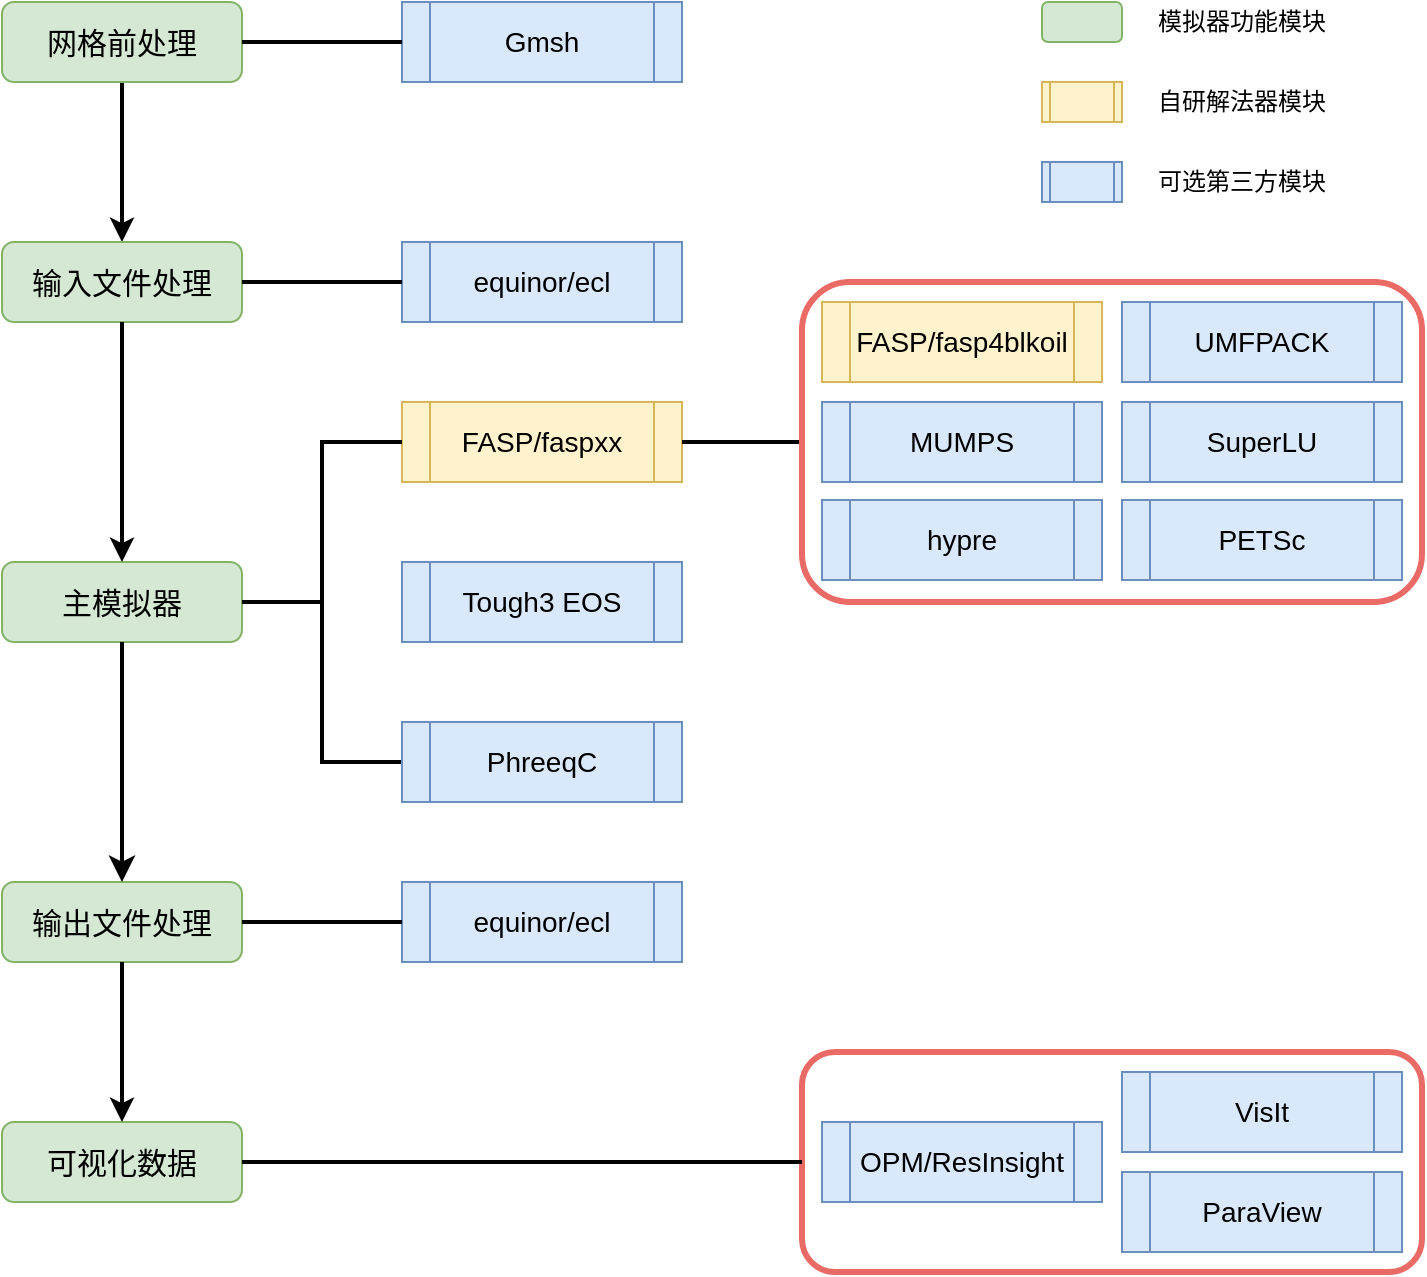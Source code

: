 <mxfile version="14.9.6" type="device"><diagram id="RiURm3FzZ9hBJy_DIcQj" name="Page-1"><mxGraphModel dx="1106" dy="883" grid="1" gridSize="10" guides="1" tooltips="1" connect="1" arrows="1" fold="1" page="1" pageScale="1" pageWidth="850" pageHeight="1100" math="0" shadow="0"><root><mxCell id="0"/><mxCell id="1" parent="0"/><mxCell id="_nKRPpwMzzwO6JQJpE9Z-1" value="&lt;font style=&quot;font-size: 15px&quot;&gt;主模拟器&lt;/font&gt;" style="rounded=1;whiteSpace=wrap;html=1;fillColor=#d5e8d4;strokeColor=#82b366;" parent="1" vertex="1"><mxGeometry x="40" y="320" width="120" height="40" as="geometry"/></mxCell><mxCell id="_nKRPpwMzzwO6JQJpE9Z-4" value="" style="edgeStyle=orthogonalEdgeStyle;rounded=0;orthogonalLoop=1;jettySize=auto;html=1;entryX=0.5;entryY=0;entryDx=0;entryDy=0;strokeWidth=2;" parent="1" source="_nKRPpwMzzwO6JQJpE9Z-2" target="_nKRPpwMzzwO6JQJpE9Z-5" edge="1"><mxGeometry relative="1" as="geometry"><mxPoint x="100" y="120" as="targetPoint"/></mxGeometry></mxCell><mxCell id="_nKRPpwMzzwO6JQJpE9Z-2" value="&lt;span style=&quot;font-size: 15px&quot;&gt;网格前处理&lt;/span&gt;" style="rounded=1;whiteSpace=wrap;html=1;fillColor=#d5e8d4;strokeColor=#82b366;" parent="1" vertex="1"><mxGeometry x="40" y="40" width="120" height="40" as="geometry"/></mxCell><mxCell id="_nKRPpwMzzwO6JQJpE9Z-5" value="&lt;span style=&quot;font-size: 15px&quot;&gt;输入文件处理&lt;/span&gt;" style="rounded=1;whiteSpace=wrap;html=1;fillColor=#d5e8d4;strokeColor=#82b366;" parent="1" vertex="1"><mxGeometry x="40" y="160" width="120" height="40" as="geometry"/></mxCell><mxCell id="_nKRPpwMzzwO6JQJpE9Z-6" value="" style="endArrow=classic;html=1;exitX=0.5;exitY=1;exitDx=0;exitDy=0;entryX=0.5;entryY=0;entryDx=0;entryDy=0;strokeWidth=2;" parent="1" source="_nKRPpwMzzwO6JQJpE9Z-5" target="_nKRPpwMzzwO6JQJpE9Z-1" edge="1"><mxGeometry width="50" height="50" relative="1" as="geometry"><mxPoint x="10" y="470" as="sourcePoint"/><mxPoint x="60" y="420" as="targetPoint"/></mxGeometry></mxCell><mxCell id="_nKRPpwMzzwO6JQJpE9Z-7" value="&lt;font style=&quot;font-size: 15px&quot;&gt;输出文件处理&lt;/font&gt;" style="rounded=1;whiteSpace=wrap;html=1;fillColor=#d5e8d4;strokeColor=#82b366;" parent="1" vertex="1"><mxGeometry x="40" y="480" width="120" height="40" as="geometry"/></mxCell><mxCell id="_nKRPpwMzzwO6JQJpE9Z-8" value="&lt;span style=&quot;font-size: 15px&quot;&gt;可视化数据&lt;/span&gt;" style="rounded=1;whiteSpace=wrap;html=1;fillColor=#d5e8d4;strokeColor=#82b366;" parent="1" vertex="1"><mxGeometry x="40" y="600" width="120" height="40" as="geometry"/></mxCell><mxCell id="_nKRPpwMzzwO6JQJpE9Z-9" value="" style="endArrow=classic;html=1;exitX=0.5;exitY=1;exitDx=0;exitDy=0;entryX=0.5;entryY=0;entryDx=0;entryDy=0;endSize=7;strokeWidth=2;" parent="1" source="_nKRPpwMzzwO6JQJpE9Z-1" target="_nKRPpwMzzwO6JQJpE9Z-7" edge="1"><mxGeometry width="50" height="50" relative="1" as="geometry"><mxPoint x="110" y="170" as="sourcePoint"/><mxPoint x="110" y="210" as="targetPoint"/></mxGeometry></mxCell><mxCell id="_nKRPpwMzzwO6JQJpE9Z-10" value="" style="endArrow=classic;html=1;exitX=0.5;exitY=1;exitDx=0;exitDy=0;entryX=0.5;entryY=0;entryDx=0;entryDy=0;strokeWidth=2;" parent="1" source="_nKRPpwMzzwO6JQJpE9Z-7" target="_nKRPpwMzzwO6JQJpE9Z-8" edge="1"><mxGeometry width="50" height="50" relative="1" as="geometry"><mxPoint x="120" y="340" as="sourcePoint"/><mxPoint x="120" y="380" as="targetPoint"/></mxGeometry></mxCell><mxCell id="_nKRPpwMzzwO6JQJpE9Z-11" value="&lt;font style=&quot;font-size: 14px&quot;&gt;equinor/ecl&lt;/font&gt;" style="shape=process;whiteSpace=wrap;html=1;backgroundOutline=1;fillColor=#dae8fc;strokeColor=#6c8ebf;" parent="1" vertex="1"><mxGeometry x="240" y="160" width="140" height="40" as="geometry"/></mxCell><mxCell id="_nKRPpwMzzwO6JQJpE9Z-12" value="&lt;font style=&quot;font-size: 14px&quot;&gt;Gmsh&lt;/font&gt;" style="shape=process;whiteSpace=wrap;html=1;backgroundOutline=1;fillColor=#dae8fc;strokeColor=#6c8ebf;" parent="1" vertex="1"><mxGeometry x="240" y="40" width="140" height="40" as="geometry"/></mxCell><mxCell id="_nKRPpwMzzwO6JQJpE9Z-13" value="&lt;font style=&quot;font-size: 14px&quot;&gt;equinor/ecl&lt;/font&gt;" style="shape=process;whiteSpace=wrap;html=1;backgroundOutline=1;fillColor=#dae8fc;strokeColor=#6c8ebf;" parent="1" vertex="1"><mxGeometry x="240" y="480" width="140" height="40" as="geometry"/></mxCell><mxCell id="_nKRPpwMzzwO6JQJpE9Z-14" value="&lt;font style=&quot;font-size: 14px&quot;&gt;FASP/faspxx&lt;/font&gt;" style="shape=process;whiteSpace=wrap;html=1;backgroundOutline=1;fillColor=#fff2cc;strokeColor=#d6b656;" parent="1" vertex="1"><mxGeometry x="240" y="240" width="140" height="40" as="geometry"/></mxCell><mxCell id="_nKRPpwMzzwO6JQJpE9Z-15" value="&lt;font style=&quot;font-size: 14px&quot;&gt;OPM/ResInsight&lt;/font&gt;" style="shape=process;whiteSpace=wrap;html=1;backgroundOutline=1;fillColor=#dae8fc;strokeColor=#6c8ebf;" parent="1" vertex="1"><mxGeometry x="450" y="600" width="140" height="40" as="geometry"/></mxCell><mxCell id="_nKRPpwMzzwO6JQJpE9Z-16" value="&lt;font style=&quot;font-size: 14px&quot;&gt;MUMPS&lt;/font&gt;" style="shape=process;whiteSpace=wrap;html=1;backgroundOutline=1;fillColor=#dae8fc;strokeColor=#6c8ebf;" parent="1" vertex="1"><mxGeometry x="450" y="240" width="140" height="40" as="geometry"/></mxCell><mxCell id="_nKRPpwMzzwO6JQJpE9Z-17" value="&lt;font style=&quot;font-size: 14px&quot;&gt;UMFPACK&lt;/font&gt;" style="shape=process;whiteSpace=wrap;html=1;backgroundOutline=1;fillColor=#dae8fc;strokeColor=#6c8ebf;" parent="1" vertex="1"><mxGeometry x="600" y="190" width="140" height="40" as="geometry"/></mxCell><mxCell id="_nKRPpwMzzwO6JQJpE9Z-18" value="&lt;font style=&quot;font-size: 14px&quot;&gt;FASP/fasp4blkoil&lt;/font&gt;" style="shape=process;whiteSpace=wrap;html=1;backgroundOutline=1;fillColor=#fff2cc;strokeColor=#d6b656;" parent="1" vertex="1"><mxGeometry x="450" y="190" width="140" height="40" as="geometry"/></mxCell><mxCell id="_nKRPpwMzzwO6JQJpE9Z-19" value="&lt;font style=&quot;font-size: 14px&quot;&gt;SuperLU&lt;/font&gt;" style="shape=process;whiteSpace=wrap;html=1;backgroundOutline=1;fillColor=#dae8fc;strokeColor=#6c8ebf;" parent="1" vertex="1"><mxGeometry x="600" y="240" width="140" height="40" as="geometry"/></mxCell><mxCell id="_nKRPpwMzzwO6JQJpE9Z-20" value="&lt;font style=&quot;font-size: 14px&quot;&gt;Tough3 EOS&lt;/font&gt;" style="shape=process;whiteSpace=wrap;html=1;backgroundOutline=1;fillColor=#dae8fc;strokeColor=#6c8ebf;" parent="1" vertex="1"><mxGeometry x="240" y="320" width="140" height="40" as="geometry"/></mxCell><mxCell id="_nKRPpwMzzwO6JQJpE9Z-21" value="" style="endArrow=none;html=1;strokeWidth=2;exitX=1;exitY=0.5;exitDx=0;exitDy=0;entryX=0;entryY=0.5;entryDx=0;entryDy=0;" parent="1" source="_nKRPpwMzzwO6JQJpE9Z-2" target="_nKRPpwMzzwO6JQJpE9Z-12" edge="1"><mxGeometry width="50" height="50" relative="1" as="geometry"><mxPoint x="250" y="470" as="sourcePoint"/><mxPoint x="300" y="420" as="targetPoint"/></mxGeometry></mxCell><mxCell id="_nKRPpwMzzwO6JQJpE9Z-22" value="&lt;font style=&quot;font-size: 14px&quot;&gt;VisIt&lt;/font&gt;" style="shape=process;whiteSpace=wrap;html=1;backgroundOutline=1;fillColor=#dae8fc;strokeColor=#6c8ebf;" parent="1" vertex="1"><mxGeometry x="600" y="575" width="140" height="40" as="geometry"/></mxCell><mxCell id="_nKRPpwMzzwO6JQJpE9Z-23" value="&lt;font style=&quot;font-size: 14px&quot;&gt;ParaView&lt;/font&gt;" style="shape=process;whiteSpace=wrap;html=1;backgroundOutline=1;fillColor=#dae8fc;strokeColor=#6c8ebf;" parent="1" vertex="1"><mxGeometry x="600" y="625" width="140" height="40" as="geometry"/></mxCell><mxCell id="_nKRPpwMzzwO6JQJpE9Z-24" value="" style="endArrow=none;html=1;strokeWidth=2;exitX=1;exitY=0.5;exitDx=0;exitDy=0;entryX=0;entryY=0.5;entryDx=0;entryDy=0;" parent="1" source="_nKRPpwMzzwO6JQJpE9Z-5" target="_nKRPpwMzzwO6JQJpE9Z-11" edge="1"><mxGeometry width="50" height="50" relative="1" as="geometry"><mxPoint x="170" y="90" as="sourcePoint"/><mxPoint x="230" y="90" as="targetPoint"/></mxGeometry></mxCell><mxCell id="_nKRPpwMzzwO6JQJpE9Z-25" value="" style="endArrow=none;html=1;strokeWidth=2;exitX=1;exitY=0.5;exitDx=0;exitDy=0;entryX=0;entryY=0.5;entryDx=0;entryDy=0;rounded=0;" parent="1" source="_nKRPpwMzzwO6JQJpE9Z-1" target="_nKRPpwMzzwO6JQJpE9Z-14" edge="1"><mxGeometry width="50" height="50" relative="1" as="geometry"><mxPoint x="170" y="170" as="sourcePoint"/><mxPoint x="230" y="170" as="targetPoint"/><Array as="points"><mxPoint x="200" y="340"/><mxPoint x="200" y="260"/></Array></mxGeometry></mxCell><mxCell id="_nKRPpwMzzwO6JQJpE9Z-26" value="" style="endArrow=none;html=1;strokeWidth=2;exitX=1;exitY=0.5;exitDx=0;exitDy=0;entryX=0;entryY=0.5;entryDx=0;entryDy=0;rounded=0;" parent="1" source="_nKRPpwMzzwO6JQJpE9Z-1" target="QS9Efxg2s1jIJgv-wg0H-3" edge="1"><mxGeometry width="50" height="50" relative="1" as="geometry"><mxPoint x="180" y="180" as="sourcePoint"/><mxPoint x="240" y="180" as="targetPoint"/><Array as="points"><mxPoint x="200" y="340"/><mxPoint x="200" y="420"/></Array></mxGeometry></mxCell><mxCell id="_nKRPpwMzzwO6JQJpE9Z-27" value="" style="endArrow=none;html=1;strokeWidth=2;exitX=1;exitY=0.5;exitDx=0;exitDy=0;" parent="1" source="_nKRPpwMzzwO6JQJpE9Z-14" target="_nKRPpwMzzwO6JQJpE9Z-28" edge="1"><mxGeometry width="50" height="50" relative="1" as="geometry"><mxPoint x="190" y="170" as="sourcePoint"/><mxPoint x="400" y="260" as="targetPoint"/></mxGeometry></mxCell><mxCell id="_nKRPpwMzzwO6JQJpE9Z-28" value="" style="rounded=1;whiteSpace=wrap;html=1;fillColor=none;strokeColor=#EA6B66;strokeWidth=3;" parent="1" vertex="1"><mxGeometry x="440" y="180" width="310" height="160" as="geometry"/></mxCell><mxCell id="_nKRPpwMzzwO6JQJpE9Z-29" value="" style="rounded=1;whiteSpace=wrap;html=1;fillColor=none;strokeColor=#EA6B66;strokeWidth=3;" parent="1" vertex="1"><mxGeometry x="440" y="565" width="310" height="110" as="geometry"/></mxCell><mxCell id="_nKRPpwMzzwO6JQJpE9Z-30" value="" style="endArrow=none;html=1;strokeWidth=2;exitX=1;exitY=0.5;exitDx=0;exitDy=0;entryX=0;entryY=0.5;entryDx=0;entryDy=0;" parent="1" source="_nKRPpwMzzwO6JQJpE9Z-7" target="_nKRPpwMzzwO6JQJpE9Z-13" edge="1"><mxGeometry width="50" height="50" relative="1" as="geometry"><mxPoint x="280" y="530" as="sourcePoint"/><mxPoint x="330" y="480" as="targetPoint"/></mxGeometry></mxCell><mxCell id="_nKRPpwMzzwO6JQJpE9Z-32" value="" style="endArrow=none;html=1;strokeWidth=2;exitX=1;exitY=0.5;exitDx=0;exitDy=0;entryX=0;entryY=0.5;entryDx=0;entryDy=0;" parent="1" source="_nKRPpwMzzwO6JQJpE9Z-8" target="_nKRPpwMzzwO6JQJpE9Z-29" edge="1"><mxGeometry width="50" height="50" relative="1" as="geometry"><mxPoint x="170" y="530" as="sourcePoint"/><mxPoint x="230" y="530" as="targetPoint"/></mxGeometry></mxCell><mxCell id="QS9Efxg2s1jIJgv-wg0H-1" value="&lt;font style=&quot;font-size: 14px&quot;&gt;hypre&lt;/font&gt;" style="shape=process;whiteSpace=wrap;html=1;backgroundOutline=1;fillColor=#dae8fc;strokeColor=#6c8ebf;" parent="1" vertex="1"><mxGeometry x="450" y="289" width="140" height="40" as="geometry"/></mxCell><mxCell id="QS9Efxg2s1jIJgv-wg0H-2" value="&lt;font style=&quot;font-size: 14px&quot;&gt;PETSc&lt;/font&gt;" style="shape=process;whiteSpace=wrap;html=1;backgroundOutline=1;fillColor=#dae8fc;strokeColor=#6c8ebf;" parent="1" vertex="1"><mxGeometry x="600" y="289" width="140" height="40" as="geometry"/></mxCell><mxCell id="QS9Efxg2s1jIJgv-wg0H-3" value="&lt;span style=&quot;color: rgb(0 , 0 , 0) ; font-family: &amp;#34;helvetica&amp;#34; ; font-size: 14px ; font-style: normal ; font-weight: 400 ; letter-spacing: normal ; text-align: center ; text-indent: 0px ; text-transform: none ; word-spacing: 0px ; display: inline ; float: none&quot;&gt;PhreeqC&lt;/span&gt;" style="shape=process;whiteSpace=wrap;html=1;backgroundOutline=1;fillColor=#dae8fc;strokeColor=#6c8ebf;" parent="1" vertex="1"><mxGeometry x="240" y="400" width="140" height="40" as="geometry"/></mxCell><mxCell id="QS9Efxg2s1jIJgv-wg0H-4" value="" style="rounded=1;whiteSpace=wrap;html=1;fillColor=#d5e8d4;strokeColor=#82b366;" parent="1" vertex="1"><mxGeometry x="560" y="40" width="40" height="20" as="geometry"/></mxCell><mxCell id="QS9Efxg2s1jIJgv-wg0H-5" value="" style="shape=process;whiteSpace=wrap;html=1;backgroundOutline=1;fillColor=#fff2cc;strokeColor=#d6b656;" parent="1" vertex="1"><mxGeometry x="560" y="80" width="40" height="20" as="geometry"/></mxCell><mxCell id="QS9Efxg2s1jIJgv-wg0H-6" value="" style="shape=process;whiteSpace=wrap;html=1;backgroundOutline=1;fillColor=#dae8fc;strokeColor=#6c8ebf;" parent="1" vertex="1"><mxGeometry x="560" y="120" width="40" height="20" as="geometry"/></mxCell><mxCell id="QS9Efxg2s1jIJgv-wg0H-7" value="模拟器功能模块" style="text;html=1;strokeColor=none;fillColor=none;align=center;verticalAlign=middle;whiteSpace=wrap;rounded=0;" parent="1" vertex="1"><mxGeometry x="600" y="40" width="120" height="20" as="geometry"/></mxCell><mxCell id="QS9Efxg2s1jIJgv-wg0H-8" value="自研解法器模块" style="text;html=1;strokeColor=none;fillColor=none;align=center;verticalAlign=middle;whiteSpace=wrap;rounded=0;" parent="1" vertex="1"><mxGeometry x="600" y="80" width="120" height="20" as="geometry"/></mxCell><mxCell id="QS9Efxg2s1jIJgv-wg0H-9" value="可选第三方模块" style="text;html=1;strokeColor=none;fillColor=none;align=center;verticalAlign=middle;whiteSpace=wrap;rounded=0;" parent="1" vertex="1"><mxGeometry x="600" y="120" width="120" height="20" as="geometry"/></mxCell></root></mxGraphModel></diagram></mxfile>